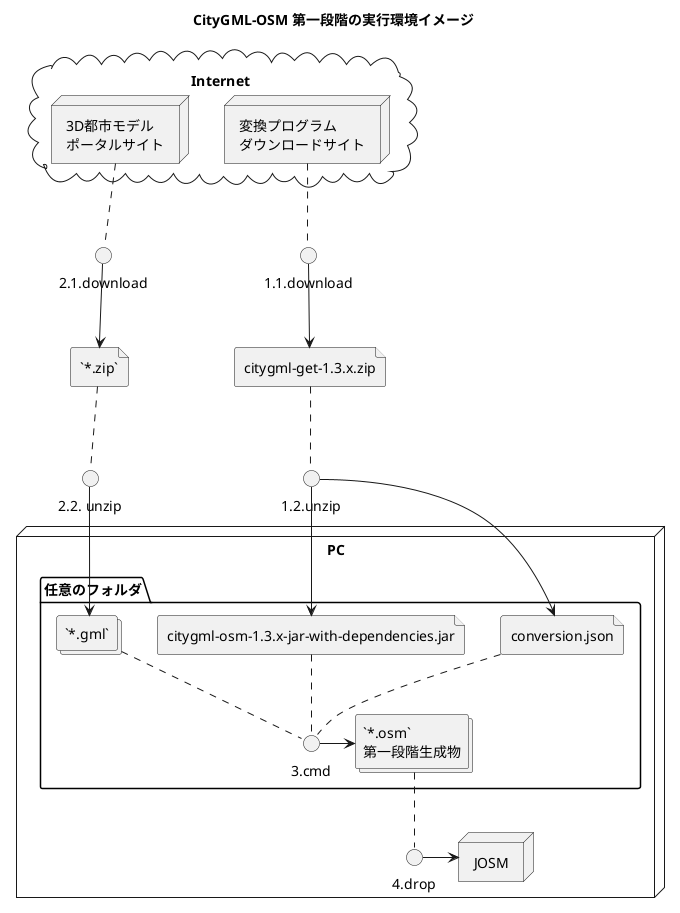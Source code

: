 @startuml
title CityGML-OSM 第一段階の実行環境イメージ

cloud Internet {
 node "3D都市モデル\nポータルサイト" as zipsite
 node "変換プログラム\nダウンロードサイト" as jarsite
}

() "1.1.download" as jardownload
jarsite .. jardownload

file "citygml-get-1.3.x.zip" as zip1

() "1.2.unzip" as unzip1
zip1 .. unzip1

() "2.1.download" as zipdownload
zipsite .. zipdownload

file "`*.zip`" as zip2

() "2.2. unzip" as unzip2
zip2 .. unzip2

node PC {

 folder 任意のフォルダ {
  file "conversion.json" as json
  file "citygml-osm-1.3.x-jar-with-dependencies.jar" as jar
  unzip1 --> jar
  unzip1 --> json
  collections "`*.gml`" as gml
 
  unzip2 --> gml
  () "3.cmd" as cmd
 
  collections "`*.osm`\n第一段階生成物" as osm
 }

 node JOSM
 () "4.drop" as drop

}

jardownload --> zip1
zipdownload --> zip2

jar .. cmd
json .. cmd
gml .. cmd
cmd -> osm
osm .. drop
drop -> JOSM
@enduml
